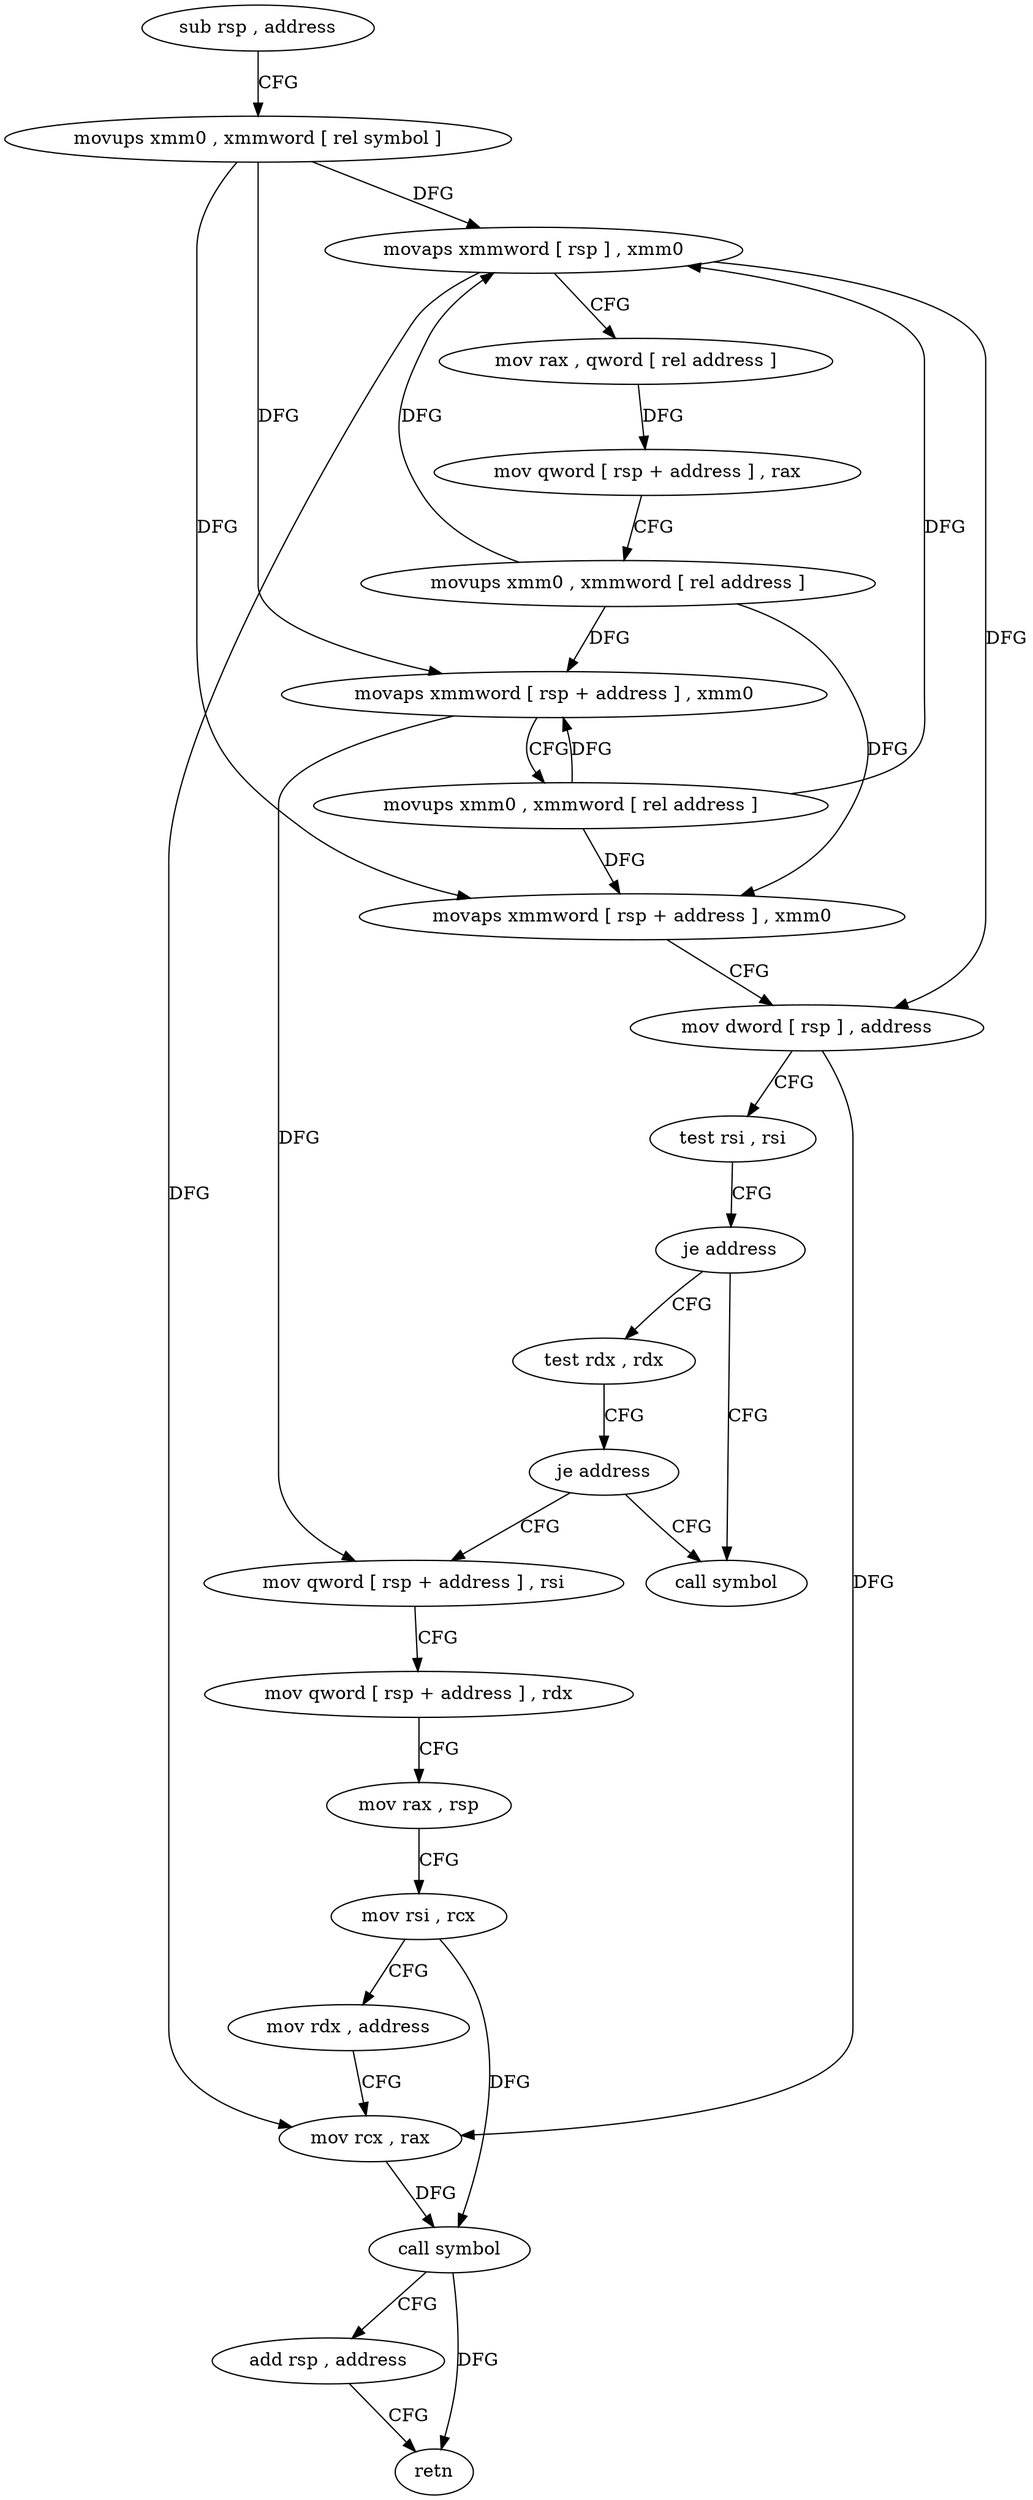 digraph "func" {
"4310608" [label = "sub rsp , address" ]
"4310612" [label = "movups xmm0 , xmmword [ rel symbol ]" ]
"4310619" [label = "movaps xmmword [ rsp ] , xmm0" ]
"4310623" [label = "mov rax , qword [ rel address ]" ]
"4310630" [label = "mov qword [ rsp + address ] , rax" ]
"4310635" [label = "movups xmm0 , xmmword [ rel address ]" ]
"4310642" [label = "movaps xmmword [ rsp + address ] , xmm0" ]
"4310647" [label = "movups xmm0 , xmmword [ rel address ]" ]
"4310654" [label = "movaps xmmword [ rsp + address ] , xmm0" ]
"4310659" [label = "mov dword [ rsp ] , address" ]
"4310666" [label = "test rsi , rsi" ]
"4310669" [label = "je address" ]
"4310712" [label = "call symbol" ]
"4310671" [label = "test rdx , rdx" ]
"4310674" [label = "je address" ]
"4310676" [label = "mov qword [ rsp + address ] , rsi" ]
"4310681" [label = "mov qword [ rsp + address ] , rdx" ]
"4310686" [label = "mov rax , rsp" ]
"4310689" [label = "mov rsi , rcx" ]
"4310692" [label = "mov rdx , address" ]
"4310699" [label = "mov rcx , rax" ]
"4310702" [label = "call symbol" ]
"4310707" [label = "add rsp , address" ]
"4310711" [label = "retn" ]
"4310608" -> "4310612" [ label = "CFG" ]
"4310612" -> "4310619" [ label = "DFG" ]
"4310612" -> "4310642" [ label = "DFG" ]
"4310612" -> "4310654" [ label = "DFG" ]
"4310619" -> "4310623" [ label = "CFG" ]
"4310619" -> "4310659" [ label = "DFG" ]
"4310619" -> "4310699" [ label = "DFG" ]
"4310623" -> "4310630" [ label = "DFG" ]
"4310630" -> "4310635" [ label = "CFG" ]
"4310635" -> "4310642" [ label = "DFG" ]
"4310635" -> "4310619" [ label = "DFG" ]
"4310635" -> "4310654" [ label = "DFG" ]
"4310642" -> "4310647" [ label = "CFG" ]
"4310642" -> "4310676" [ label = "DFG" ]
"4310647" -> "4310654" [ label = "DFG" ]
"4310647" -> "4310619" [ label = "DFG" ]
"4310647" -> "4310642" [ label = "DFG" ]
"4310654" -> "4310659" [ label = "CFG" ]
"4310659" -> "4310666" [ label = "CFG" ]
"4310659" -> "4310699" [ label = "DFG" ]
"4310666" -> "4310669" [ label = "CFG" ]
"4310669" -> "4310712" [ label = "CFG" ]
"4310669" -> "4310671" [ label = "CFG" ]
"4310671" -> "4310674" [ label = "CFG" ]
"4310674" -> "4310712" [ label = "CFG" ]
"4310674" -> "4310676" [ label = "CFG" ]
"4310676" -> "4310681" [ label = "CFG" ]
"4310681" -> "4310686" [ label = "CFG" ]
"4310686" -> "4310689" [ label = "CFG" ]
"4310689" -> "4310692" [ label = "CFG" ]
"4310689" -> "4310702" [ label = "DFG" ]
"4310692" -> "4310699" [ label = "CFG" ]
"4310699" -> "4310702" [ label = "DFG" ]
"4310702" -> "4310707" [ label = "CFG" ]
"4310702" -> "4310711" [ label = "DFG" ]
"4310707" -> "4310711" [ label = "CFG" ]
}
